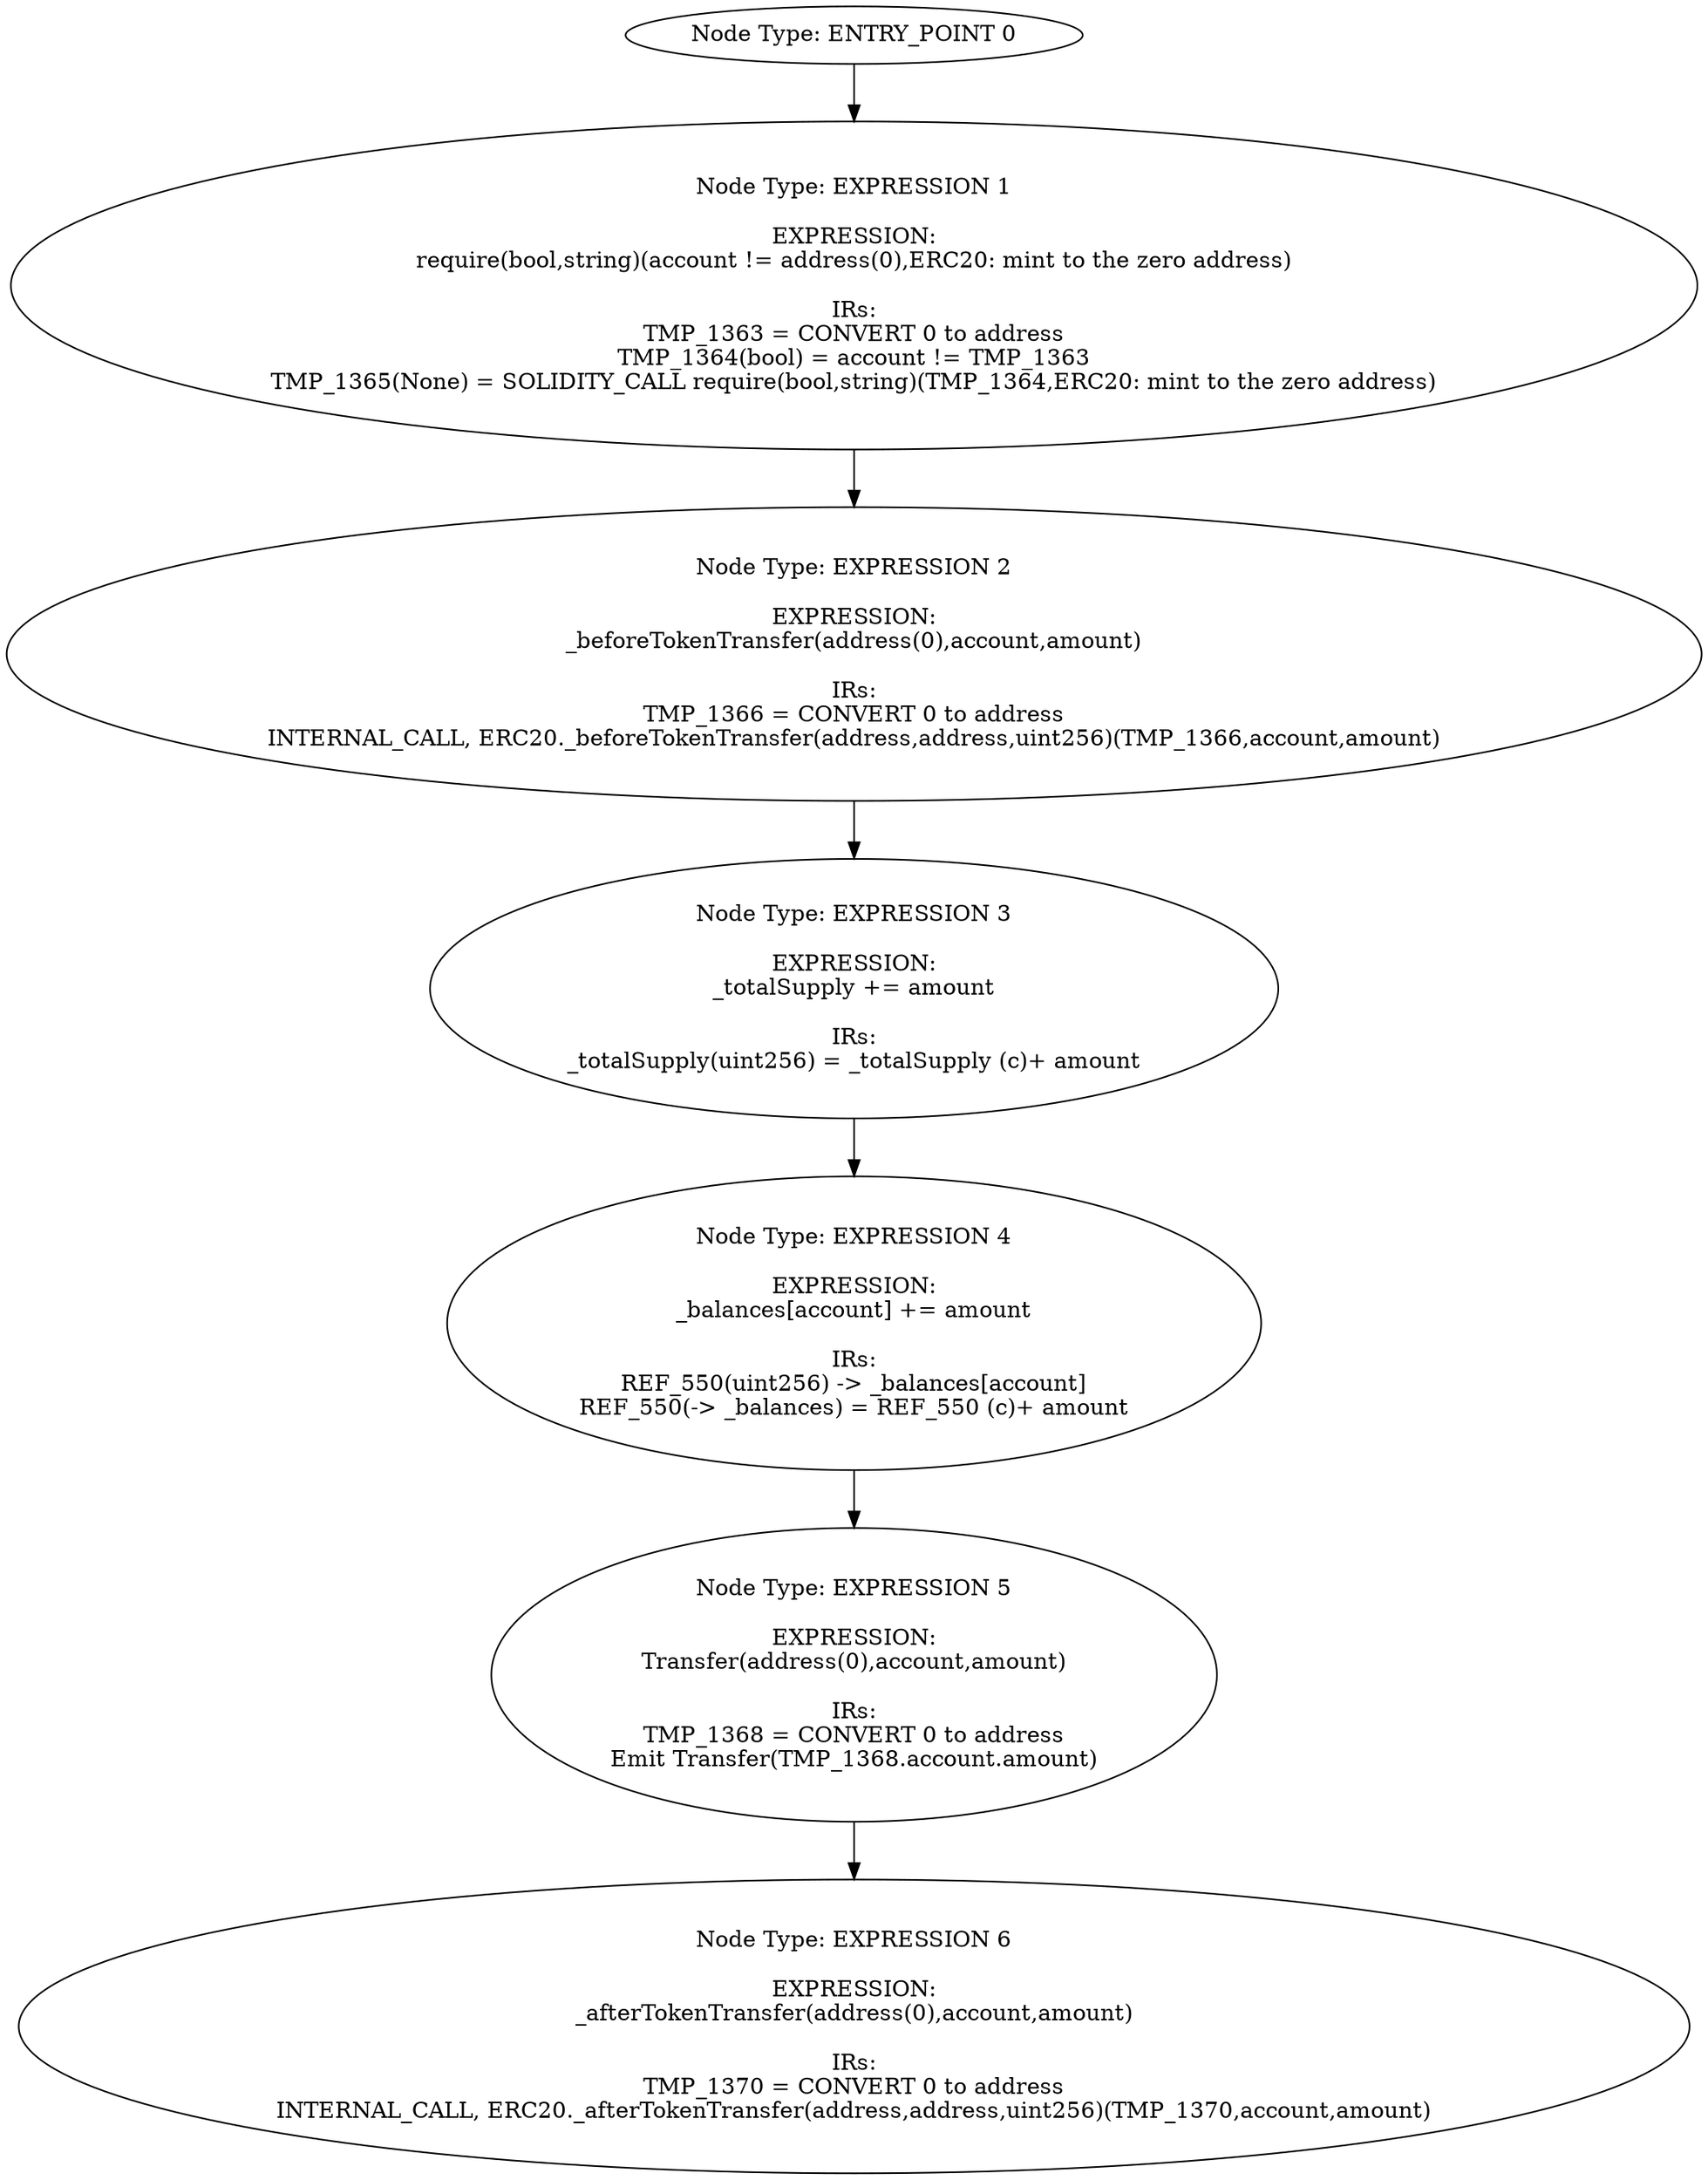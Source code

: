 digraph{
0[label="Node Type: ENTRY_POINT 0
"];
0->1;
1[label="Node Type: EXPRESSION 1

EXPRESSION:
require(bool,string)(account != address(0),ERC20: mint to the zero address)

IRs:
TMP_1363 = CONVERT 0 to address
TMP_1364(bool) = account != TMP_1363
TMP_1365(None) = SOLIDITY_CALL require(bool,string)(TMP_1364,ERC20: mint to the zero address)"];
1->2;
2[label="Node Type: EXPRESSION 2

EXPRESSION:
_beforeTokenTransfer(address(0),account,amount)

IRs:
TMP_1366 = CONVERT 0 to address
INTERNAL_CALL, ERC20._beforeTokenTransfer(address,address,uint256)(TMP_1366,account,amount)"];
2->3;
3[label="Node Type: EXPRESSION 3

EXPRESSION:
_totalSupply += amount

IRs:
_totalSupply(uint256) = _totalSupply (c)+ amount"];
3->4;
4[label="Node Type: EXPRESSION 4

EXPRESSION:
_balances[account] += amount

IRs:
REF_550(uint256) -> _balances[account]
REF_550(-> _balances) = REF_550 (c)+ amount"];
4->5;
5[label="Node Type: EXPRESSION 5

EXPRESSION:
Transfer(address(0),account,amount)

IRs:
TMP_1368 = CONVERT 0 to address
Emit Transfer(TMP_1368.account.amount)"];
5->6;
6[label="Node Type: EXPRESSION 6

EXPRESSION:
_afterTokenTransfer(address(0),account,amount)

IRs:
TMP_1370 = CONVERT 0 to address
INTERNAL_CALL, ERC20._afterTokenTransfer(address,address,uint256)(TMP_1370,account,amount)"];
}
